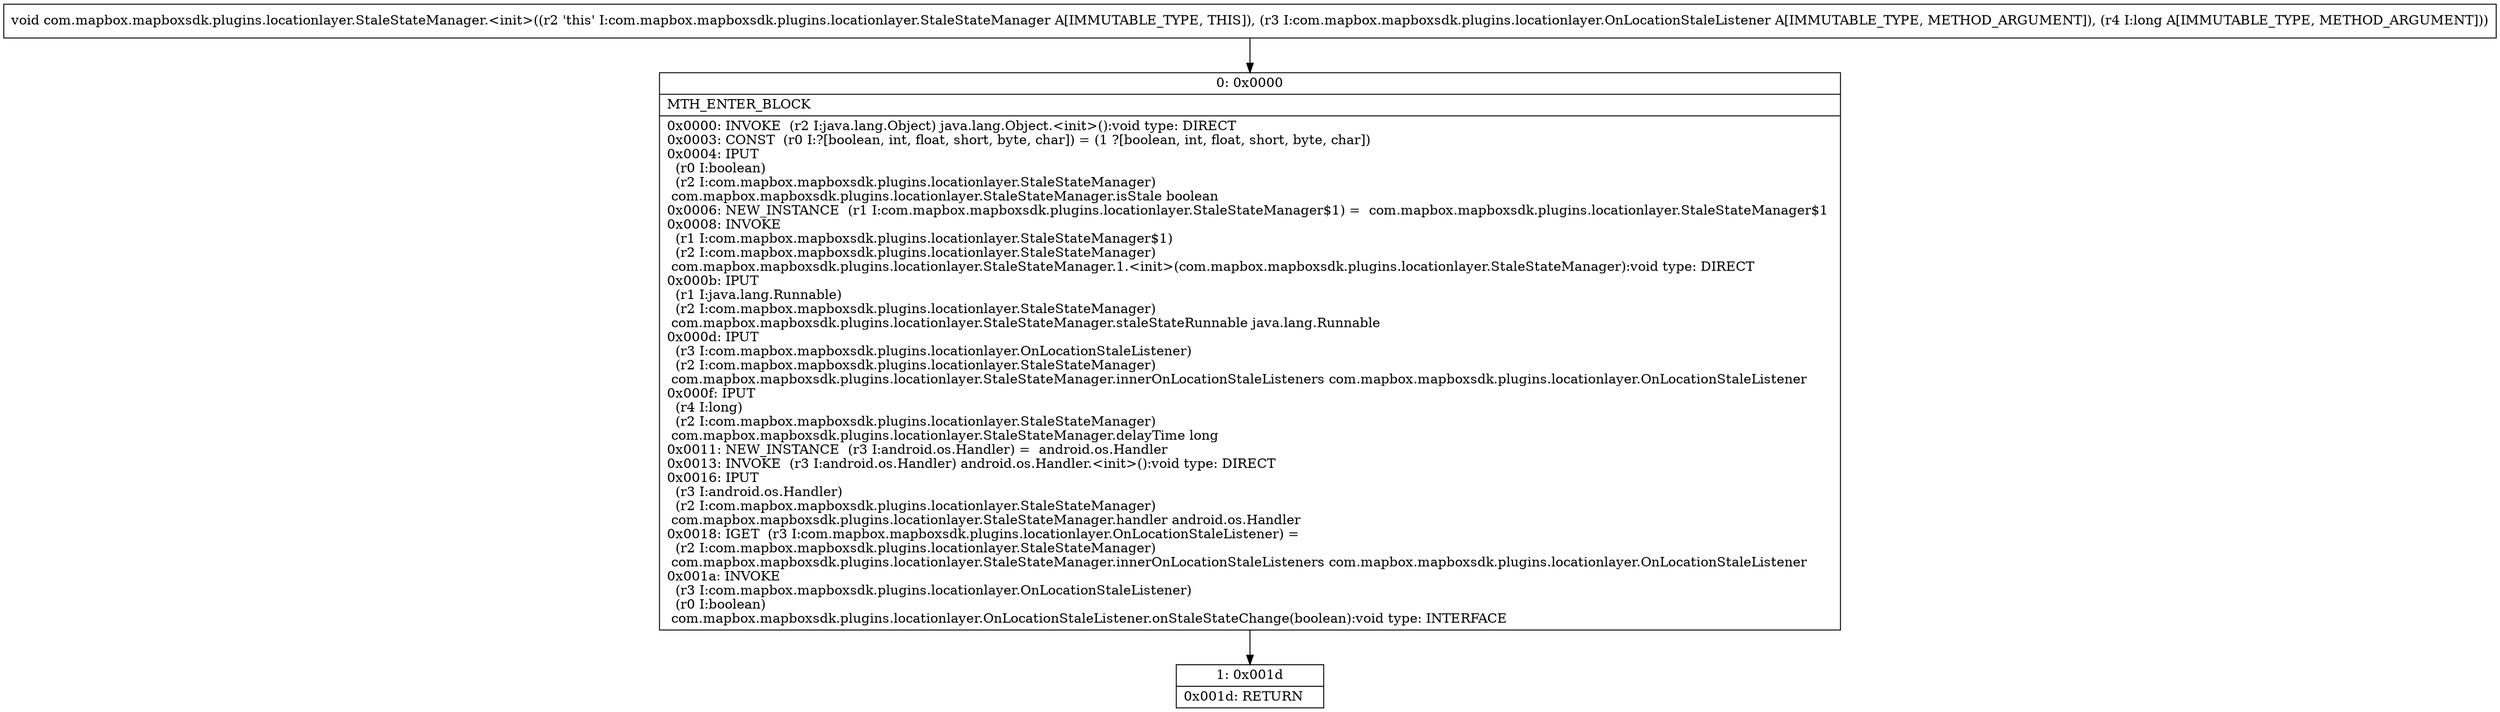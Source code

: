 digraph "CFG forcom.mapbox.mapboxsdk.plugins.locationlayer.StaleStateManager.\<init\>(Lcom\/mapbox\/mapboxsdk\/plugins\/locationlayer\/OnLocationStaleListener;J)V" {
Node_0 [shape=record,label="{0\:\ 0x0000|MTH_ENTER_BLOCK\l|0x0000: INVOKE  (r2 I:java.lang.Object) java.lang.Object.\<init\>():void type: DIRECT \l0x0003: CONST  (r0 I:?[boolean, int, float, short, byte, char]) = (1 ?[boolean, int, float, short, byte, char]) \l0x0004: IPUT  \l  (r0 I:boolean)\l  (r2 I:com.mapbox.mapboxsdk.plugins.locationlayer.StaleStateManager)\l com.mapbox.mapboxsdk.plugins.locationlayer.StaleStateManager.isStale boolean \l0x0006: NEW_INSTANCE  (r1 I:com.mapbox.mapboxsdk.plugins.locationlayer.StaleStateManager$1) =  com.mapbox.mapboxsdk.plugins.locationlayer.StaleStateManager$1 \l0x0008: INVOKE  \l  (r1 I:com.mapbox.mapboxsdk.plugins.locationlayer.StaleStateManager$1)\l  (r2 I:com.mapbox.mapboxsdk.plugins.locationlayer.StaleStateManager)\l com.mapbox.mapboxsdk.plugins.locationlayer.StaleStateManager.1.\<init\>(com.mapbox.mapboxsdk.plugins.locationlayer.StaleStateManager):void type: DIRECT \l0x000b: IPUT  \l  (r1 I:java.lang.Runnable)\l  (r2 I:com.mapbox.mapboxsdk.plugins.locationlayer.StaleStateManager)\l com.mapbox.mapboxsdk.plugins.locationlayer.StaleStateManager.staleStateRunnable java.lang.Runnable \l0x000d: IPUT  \l  (r3 I:com.mapbox.mapboxsdk.plugins.locationlayer.OnLocationStaleListener)\l  (r2 I:com.mapbox.mapboxsdk.plugins.locationlayer.StaleStateManager)\l com.mapbox.mapboxsdk.plugins.locationlayer.StaleStateManager.innerOnLocationStaleListeners com.mapbox.mapboxsdk.plugins.locationlayer.OnLocationStaleListener \l0x000f: IPUT  \l  (r4 I:long)\l  (r2 I:com.mapbox.mapboxsdk.plugins.locationlayer.StaleStateManager)\l com.mapbox.mapboxsdk.plugins.locationlayer.StaleStateManager.delayTime long \l0x0011: NEW_INSTANCE  (r3 I:android.os.Handler) =  android.os.Handler \l0x0013: INVOKE  (r3 I:android.os.Handler) android.os.Handler.\<init\>():void type: DIRECT \l0x0016: IPUT  \l  (r3 I:android.os.Handler)\l  (r2 I:com.mapbox.mapboxsdk.plugins.locationlayer.StaleStateManager)\l com.mapbox.mapboxsdk.plugins.locationlayer.StaleStateManager.handler android.os.Handler \l0x0018: IGET  (r3 I:com.mapbox.mapboxsdk.plugins.locationlayer.OnLocationStaleListener) = \l  (r2 I:com.mapbox.mapboxsdk.plugins.locationlayer.StaleStateManager)\l com.mapbox.mapboxsdk.plugins.locationlayer.StaleStateManager.innerOnLocationStaleListeners com.mapbox.mapboxsdk.plugins.locationlayer.OnLocationStaleListener \l0x001a: INVOKE  \l  (r3 I:com.mapbox.mapboxsdk.plugins.locationlayer.OnLocationStaleListener)\l  (r0 I:boolean)\l com.mapbox.mapboxsdk.plugins.locationlayer.OnLocationStaleListener.onStaleStateChange(boolean):void type: INTERFACE \l}"];
Node_1 [shape=record,label="{1\:\ 0x001d|0x001d: RETURN   \l}"];
MethodNode[shape=record,label="{void com.mapbox.mapboxsdk.plugins.locationlayer.StaleStateManager.\<init\>((r2 'this' I:com.mapbox.mapboxsdk.plugins.locationlayer.StaleStateManager A[IMMUTABLE_TYPE, THIS]), (r3 I:com.mapbox.mapboxsdk.plugins.locationlayer.OnLocationStaleListener A[IMMUTABLE_TYPE, METHOD_ARGUMENT]), (r4 I:long A[IMMUTABLE_TYPE, METHOD_ARGUMENT])) }"];
MethodNode -> Node_0;
Node_0 -> Node_1;
}

